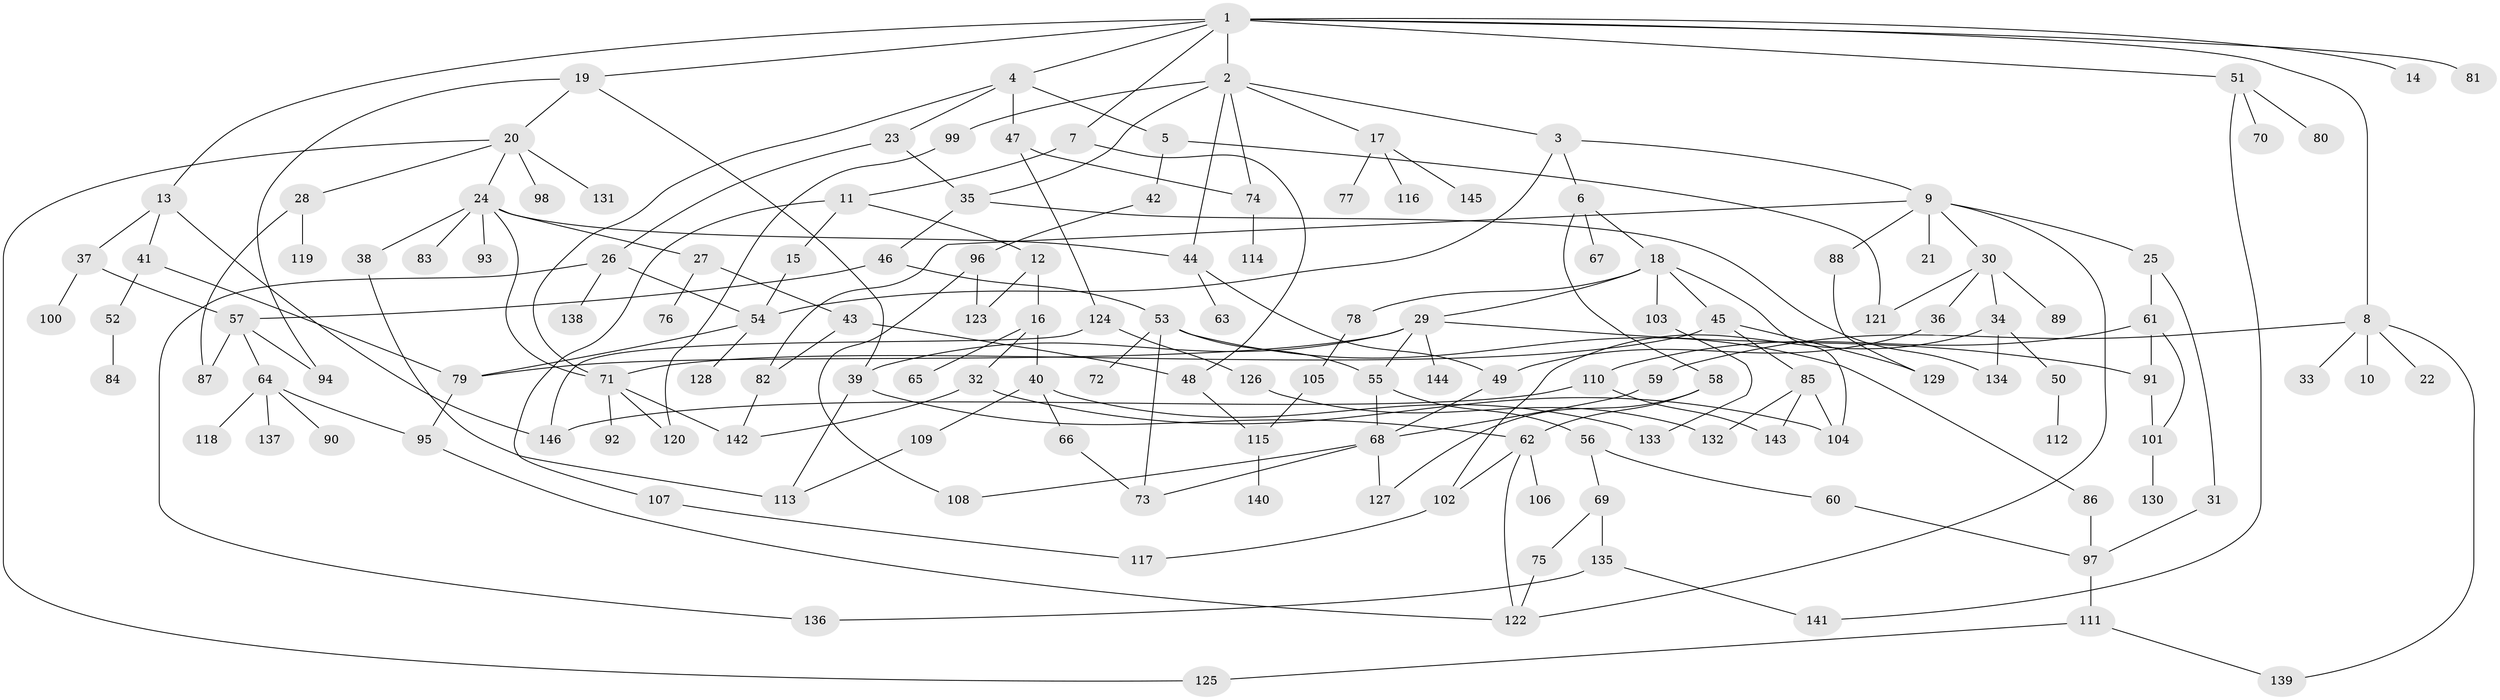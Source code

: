 // coarse degree distribution, {7: 0.019417475728155338, 4: 0.22330097087378642, 8: 0.009708737864077669, 3: 0.2524271844660194, 5: 0.04854368932038835, 6: 0.05825242718446602, 2: 0.18446601941747573, 1: 0.20388349514563106}
// Generated by graph-tools (version 1.1) at 2025/36/03/04/25 23:36:04]
// undirected, 146 vertices, 200 edges
graph export_dot {
  node [color=gray90,style=filled];
  1;
  2;
  3;
  4;
  5;
  6;
  7;
  8;
  9;
  10;
  11;
  12;
  13;
  14;
  15;
  16;
  17;
  18;
  19;
  20;
  21;
  22;
  23;
  24;
  25;
  26;
  27;
  28;
  29;
  30;
  31;
  32;
  33;
  34;
  35;
  36;
  37;
  38;
  39;
  40;
  41;
  42;
  43;
  44;
  45;
  46;
  47;
  48;
  49;
  50;
  51;
  52;
  53;
  54;
  55;
  56;
  57;
  58;
  59;
  60;
  61;
  62;
  63;
  64;
  65;
  66;
  67;
  68;
  69;
  70;
  71;
  72;
  73;
  74;
  75;
  76;
  77;
  78;
  79;
  80;
  81;
  82;
  83;
  84;
  85;
  86;
  87;
  88;
  89;
  90;
  91;
  92;
  93;
  94;
  95;
  96;
  97;
  98;
  99;
  100;
  101;
  102;
  103;
  104;
  105;
  106;
  107;
  108;
  109;
  110;
  111;
  112;
  113;
  114;
  115;
  116;
  117;
  118;
  119;
  120;
  121;
  122;
  123;
  124;
  125;
  126;
  127;
  128;
  129;
  130;
  131;
  132;
  133;
  134;
  135;
  136;
  137;
  138;
  139;
  140;
  141;
  142;
  143;
  144;
  145;
  146;
  1 -- 2;
  1 -- 4;
  1 -- 7;
  1 -- 8;
  1 -- 13;
  1 -- 14;
  1 -- 19;
  1 -- 51;
  1 -- 81;
  2 -- 3;
  2 -- 17;
  2 -- 44;
  2 -- 99;
  2 -- 74;
  2 -- 35;
  3 -- 6;
  3 -- 9;
  3 -- 54;
  4 -- 5;
  4 -- 23;
  4 -- 47;
  4 -- 71;
  5 -- 42;
  5 -- 121;
  6 -- 18;
  6 -- 58;
  6 -- 67;
  7 -- 11;
  7 -- 48;
  8 -- 10;
  8 -- 22;
  8 -- 33;
  8 -- 59;
  8 -- 139;
  9 -- 21;
  9 -- 25;
  9 -- 30;
  9 -- 82;
  9 -- 88;
  9 -- 122;
  11 -- 12;
  11 -- 15;
  11 -- 107;
  12 -- 16;
  12 -- 123;
  13 -- 37;
  13 -- 41;
  13 -- 146;
  15 -- 54;
  16 -- 32;
  16 -- 40;
  16 -- 65;
  17 -- 77;
  17 -- 116;
  17 -- 145;
  18 -- 29;
  18 -- 45;
  18 -- 78;
  18 -- 103;
  18 -- 104;
  19 -- 20;
  19 -- 39;
  19 -- 94;
  20 -- 24;
  20 -- 28;
  20 -- 98;
  20 -- 131;
  20 -- 125;
  23 -- 26;
  23 -- 35;
  24 -- 27;
  24 -- 38;
  24 -- 83;
  24 -- 93;
  24 -- 71;
  24 -- 44;
  25 -- 31;
  25 -- 61;
  26 -- 136;
  26 -- 138;
  26 -- 54;
  27 -- 43;
  27 -- 76;
  28 -- 119;
  28 -- 87;
  29 -- 144;
  29 -- 91;
  29 -- 39;
  29 -- 79;
  29 -- 55;
  30 -- 34;
  30 -- 36;
  30 -- 89;
  30 -- 121;
  31 -- 97;
  32 -- 142;
  32 -- 104;
  34 -- 50;
  34 -- 134;
  34 -- 102;
  35 -- 46;
  35 -- 134;
  36 -- 49;
  37 -- 57;
  37 -- 100;
  38 -- 113;
  39 -- 62;
  39 -- 113;
  40 -- 66;
  40 -- 109;
  40 -- 133;
  41 -- 52;
  41 -- 79;
  42 -- 96;
  43 -- 48;
  43 -- 82;
  44 -- 49;
  44 -- 63;
  45 -- 85;
  45 -- 129;
  45 -- 71;
  46 -- 53;
  46 -- 57;
  47 -- 74;
  47 -- 124;
  48 -- 115;
  49 -- 68;
  50 -- 112;
  51 -- 70;
  51 -- 80;
  51 -- 141;
  52 -- 84;
  53 -- 55;
  53 -- 72;
  53 -- 73;
  53 -- 86;
  54 -- 128;
  54 -- 79;
  55 -- 56;
  55 -- 68;
  56 -- 60;
  56 -- 69;
  57 -- 64;
  57 -- 87;
  57 -- 94;
  58 -- 127;
  58 -- 62;
  59 -- 68;
  60 -- 97;
  61 -- 91;
  61 -- 101;
  61 -- 110;
  62 -- 102;
  62 -- 106;
  62 -- 122;
  64 -- 90;
  64 -- 95;
  64 -- 118;
  64 -- 137;
  66 -- 73;
  68 -- 73;
  68 -- 127;
  68 -- 108;
  69 -- 75;
  69 -- 135;
  71 -- 92;
  71 -- 120;
  71 -- 142;
  74 -- 114;
  75 -- 122;
  78 -- 105;
  79 -- 95;
  82 -- 142;
  85 -- 132;
  85 -- 104;
  85 -- 143;
  86 -- 97;
  88 -- 129;
  91 -- 101;
  95 -- 122;
  96 -- 108;
  96 -- 123;
  97 -- 111;
  99 -- 120;
  101 -- 130;
  102 -- 117;
  103 -- 133;
  105 -- 115;
  107 -- 117;
  109 -- 113;
  110 -- 143;
  110 -- 146;
  111 -- 125;
  111 -- 139;
  115 -- 140;
  124 -- 126;
  124 -- 146;
  126 -- 132;
  135 -- 141;
  135 -- 136;
}
